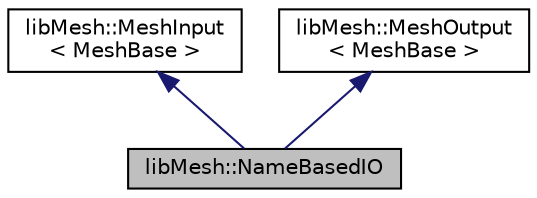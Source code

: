 digraph "libMesh::NameBasedIO"
{
 // INTERACTIVE_SVG=YES
  edge [fontname="Helvetica",fontsize="10",labelfontname="Helvetica",labelfontsize="10"];
  node [fontname="Helvetica",fontsize="10",shape=record];
  Node1 [label="libMesh::NameBasedIO",height=0.2,width=0.4,color="black", fillcolor="grey75", style="filled" fontcolor="black"];
  Node2 -> Node1 [dir="back",color="midnightblue",fontsize="10",style="solid",fontname="Helvetica"];
  Node2 [label="libMesh::MeshInput\l\< MeshBase \>",height=0.2,width=0.4,color="black", fillcolor="white", style="filled",URL="$classlibMesh_1_1MeshInput.html"];
  Node3 -> Node1 [dir="back",color="midnightblue",fontsize="10",style="solid",fontname="Helvetica"];
  Node3 [label="libMesh::MeshOutput\l\< MeshBase \>",height=0.2,width=0.4,color="black", fillcolor="white", style="filled",URL="$classlibMesh_1_1MeshOutput.html"];
}
